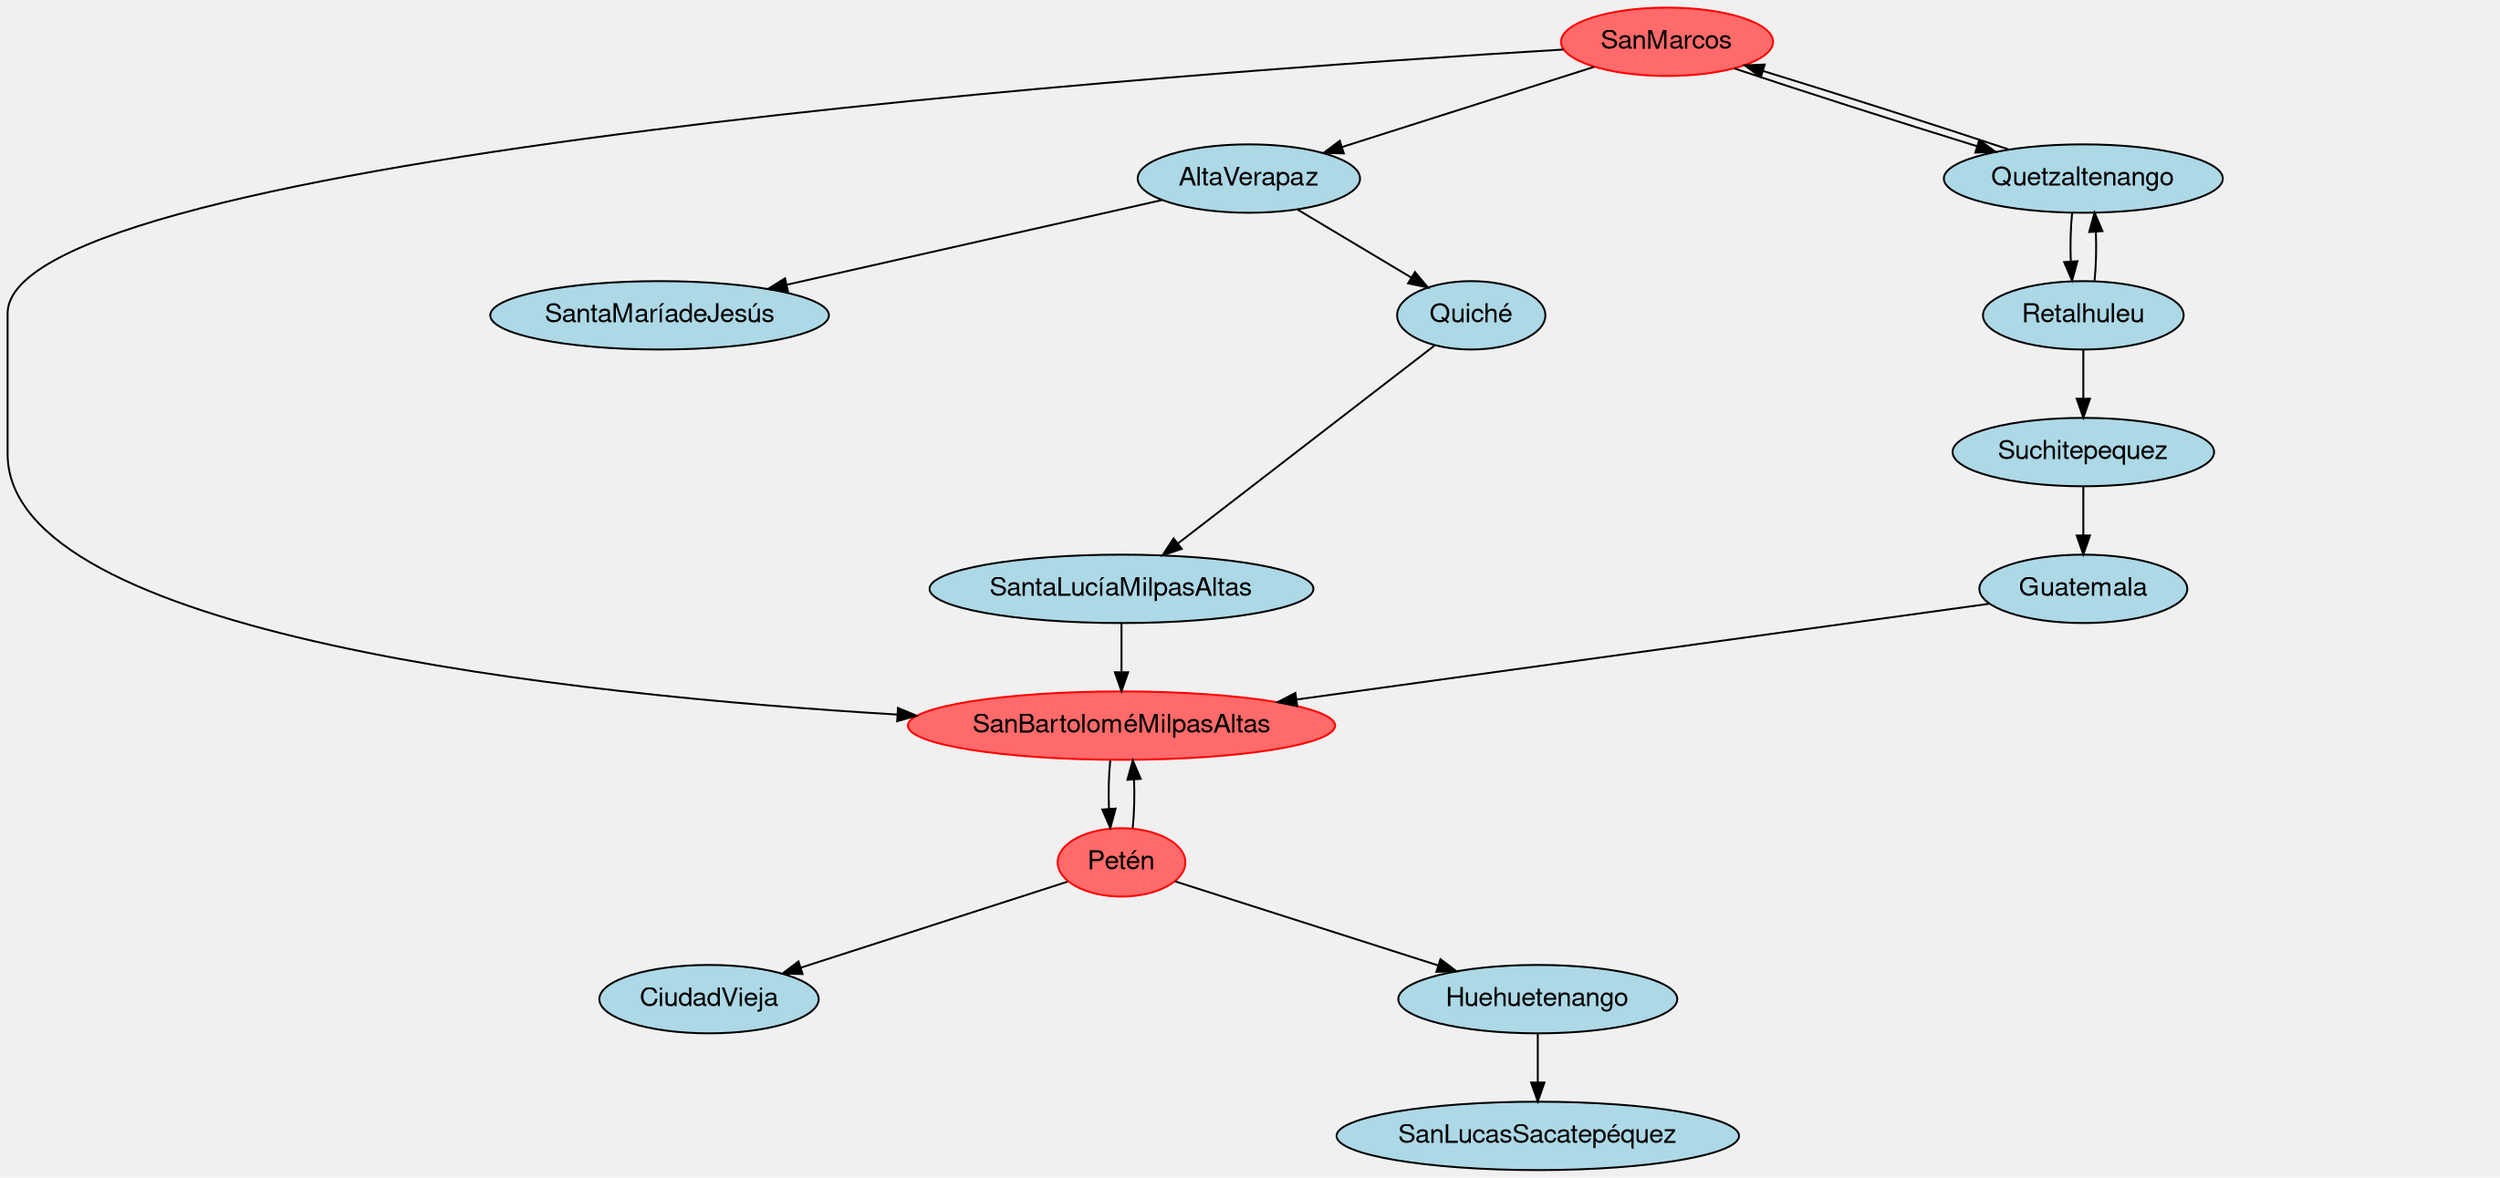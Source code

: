 digraph G { 
 fontname="Helvetica,Arial,sans-serif"
    bgcolor="#f0f0f0";
    node [fontname="Helvetica,Arial,sans-serif"];
    edge [fontname="Helvetica,Arial,sans-serif"];
    graph [ratio=0.5];
node [shape = oval, color=red style=filled, fillcolor=indianred1];SanMarcos SanBartoloméMilpasAltas Petén ; 
 node [shape = oval color=black style=filled fillcolor=lightblue]AltaVerapaz ->  {SantaMaríadeJesús  Quiché  } 
 SantaMaríadeJesús ->  {} 
 Petén ->  {CiudadVieja  Huehuetenango  SanBartoloméMilpasAltas  } 
 CiudadVieja ->  {} 
 Quetzaltenango ->  {Retalhuleu  SanMarcos  } 
 Retalhuleu ->  {Quetzaltenango  Suchitepequez  } 
 SanMarcos ->  {Quetzaltenango  SanBartoloméMilpasAltas  AltaVerapaz  } 
 Suchitepequez ->  {Guatemala  } 
 Guatemala ->  {SanBartoloméMilpasAltas  } 
 SanBartoloméMilpasAltas ->  {Petén  } 
 Huehuetenango ->  {SanLucasSacatepéquez  } 
 SanLucasSacatepéquez ->  {} 
 Quiché ->  {SantaLucíaMilpasAltas  } 
 SantaLucíaMilpasAltas ->  {SanBartoloméMilpasAltas  } 
 }

